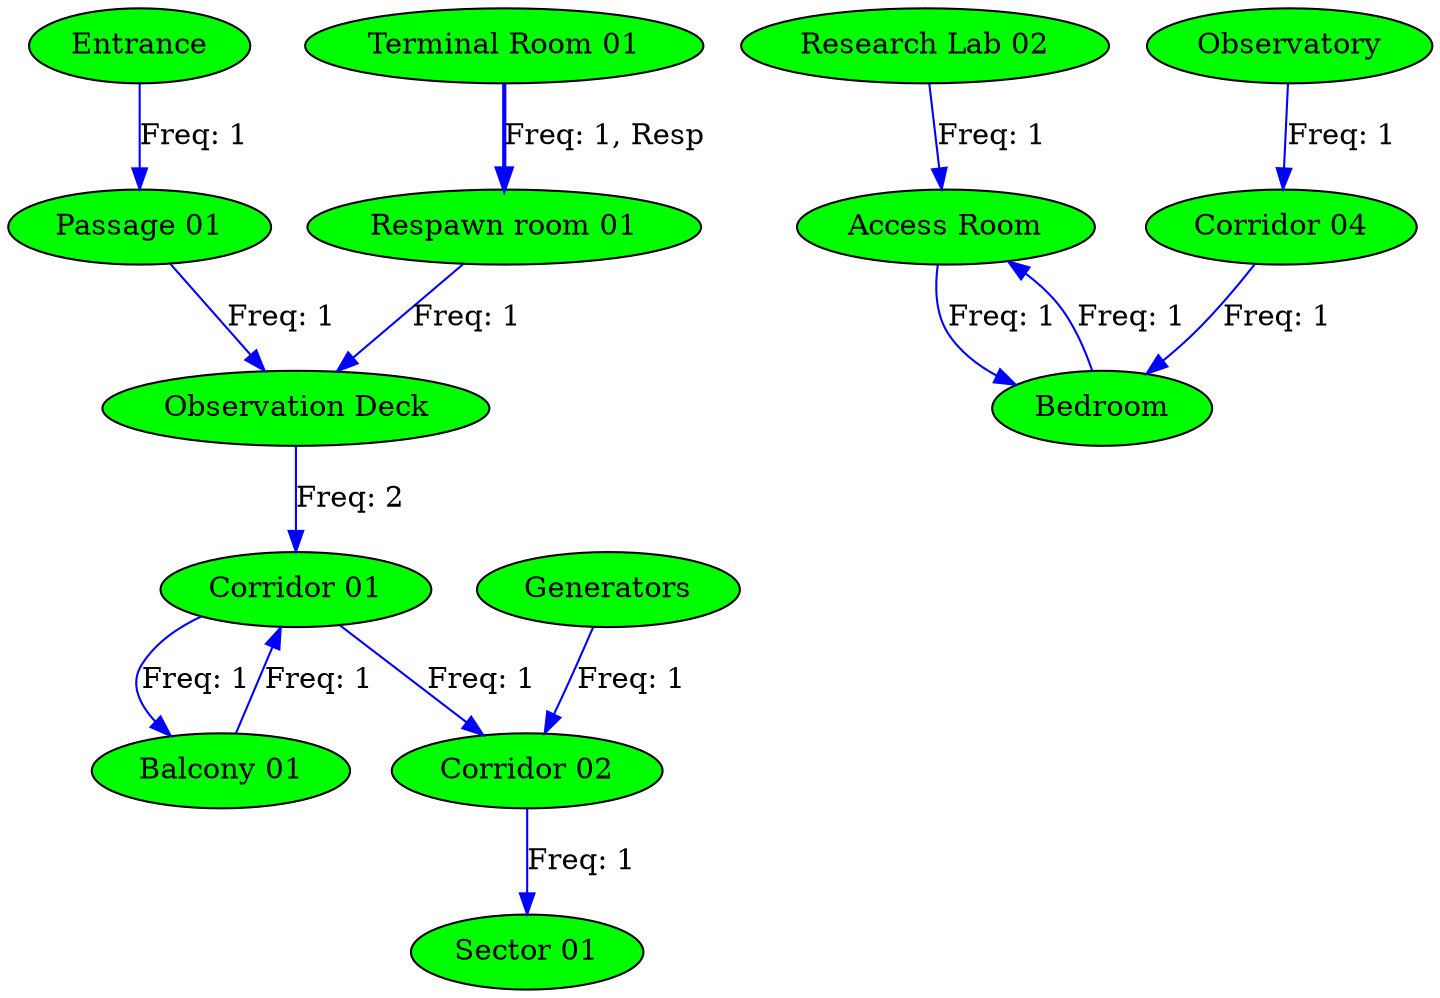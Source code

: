 // ['Gats Test 1']
digraph {
	Entrance [label=Entrance fillcolor=green style=filled]
	"Passage 01" [label="Passage 01" fillcolor=green style=filled]
	"Observation Deck" [label="Observation Deck" fillcolor=green style=filled]
	"Corridor 01" [label="Corridor 01" fillcolor=green style=filled]
	"Terminal Room 01" [label="Terminal Room 01" fillcolor=green style=filled]
	"Respawn room 01" [label="Respawn room 01" fillcolor=green style=filled]
	"Balcony 01" [label="Balcony 01" fillcolor=green style=filled]
	"Corridor 02" [label="Corridor 02" fillcolor=green style=filled]
	"Sector 01" [label="Sector 01" fillcolor=green style=filled]
	Generators [label=Generators fillcolor=green style=filled]
	"Research Lab 02" [label="Research Lab 02" fillcolor=green style=filled]
	"Access Room" [label="Access Room" fillcolor=green style=filled]
	Bedroom [label=Bedroom fillcolor=green style=filled]
	Observatory [label=Observatory fillcolor=green style=filled]
	"Corridor 04" [label="Corridor 04" fillcolor=green style=filled]
	Entrance -> "Passage 01" [label="Freq: 1" color=blue constraint=true]
	"Passage 01" -> "Observation Deck" [label="Freq: 1" color=blue constraint=true]
	"Observation Deck" -> "Corridor 01" [label="Freq: 2" color=blue constraint=true]
	"Terminal Room 01" -> "Respawn room 01" [label="Freq: 1, Resp" color=blue constraint=true style=bold]
	"Respawn room 01" -> "Observation Deck" [label="Freq: 1" color=blue constraint=true]
	"Corridor 01" -> "Balcony 01" [label="Freq: 1" color=blue constraint=true]
	"Balcony 01" -> "Corridor 01" [label="Freq: 1" color=blue constraint=true]
	"Corridor 01" -> "Corridor 02" [label="Freq: 1" color=blue constraint=true]
	"Corridor 02" -> "Sector 01" [label="Freq: 1" color=blue constraint=true]
	Generators -> "Corridor 02" [label="Freq: 1" color=blue constraint=true]
	"Research Lab 02" -> "Access Room" [label="Freq: 1" color=blue constraint=true]
	"Access Room" -> Bedroom [label="Freq: 1" color=blue constraint=true]
	Observatory -> "Corridor 04" [label="Freq: 1" color=blue constraint=true]
	"Corridor 04" -> Bedroom [label="Freq: 1" color=blue constraint=true]
	Bedroom -> "Access Room" [label="Freq: 1" color=blue constraint=true]
}

